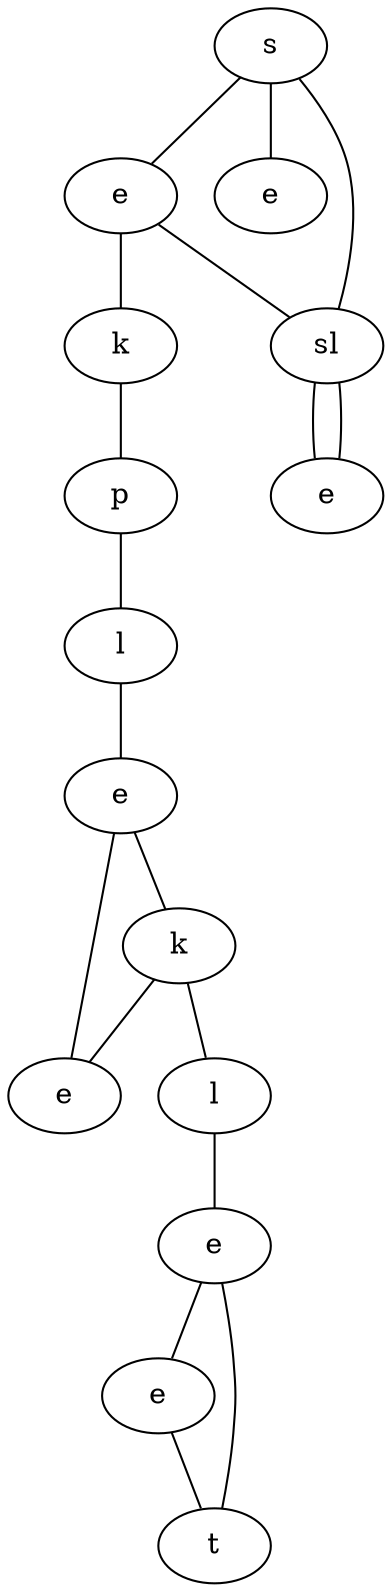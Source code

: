 graph {
zkfO[label="s"]
QoSt[label="e"]
ShJo[label="e"]
LYGb[label="sl"]
skHR[label="k"]
GQrh[label="e"]
BKQL[label="p"]
szZm[label="l"]
JxHv[label="e"]
MYlk[label="k"]
BHxf[label="e"]
uoJj[label="l"]
GDzG[label="e"]
ZTRZ[label="e"]
bwQT[label="t"]
zkfO -- QoSt
zkfO -- ShJo
zkfO -- LYGb
QoSt -- skHR
QoSt -- LYGb
LYGb -- GQrh
skHR -- BKQL
LYGb -- GQrh
BKQL -- szZm
szZm -- JxHv
JxHv -- MYlk
JxHv -- BHxf
MYlk -- uoJj
MYlk -- BHxf
uoJj -- GDzG
GDzG -- ZTRZ
GDzG -- bwQT
ZTRZ -- bwQT
}